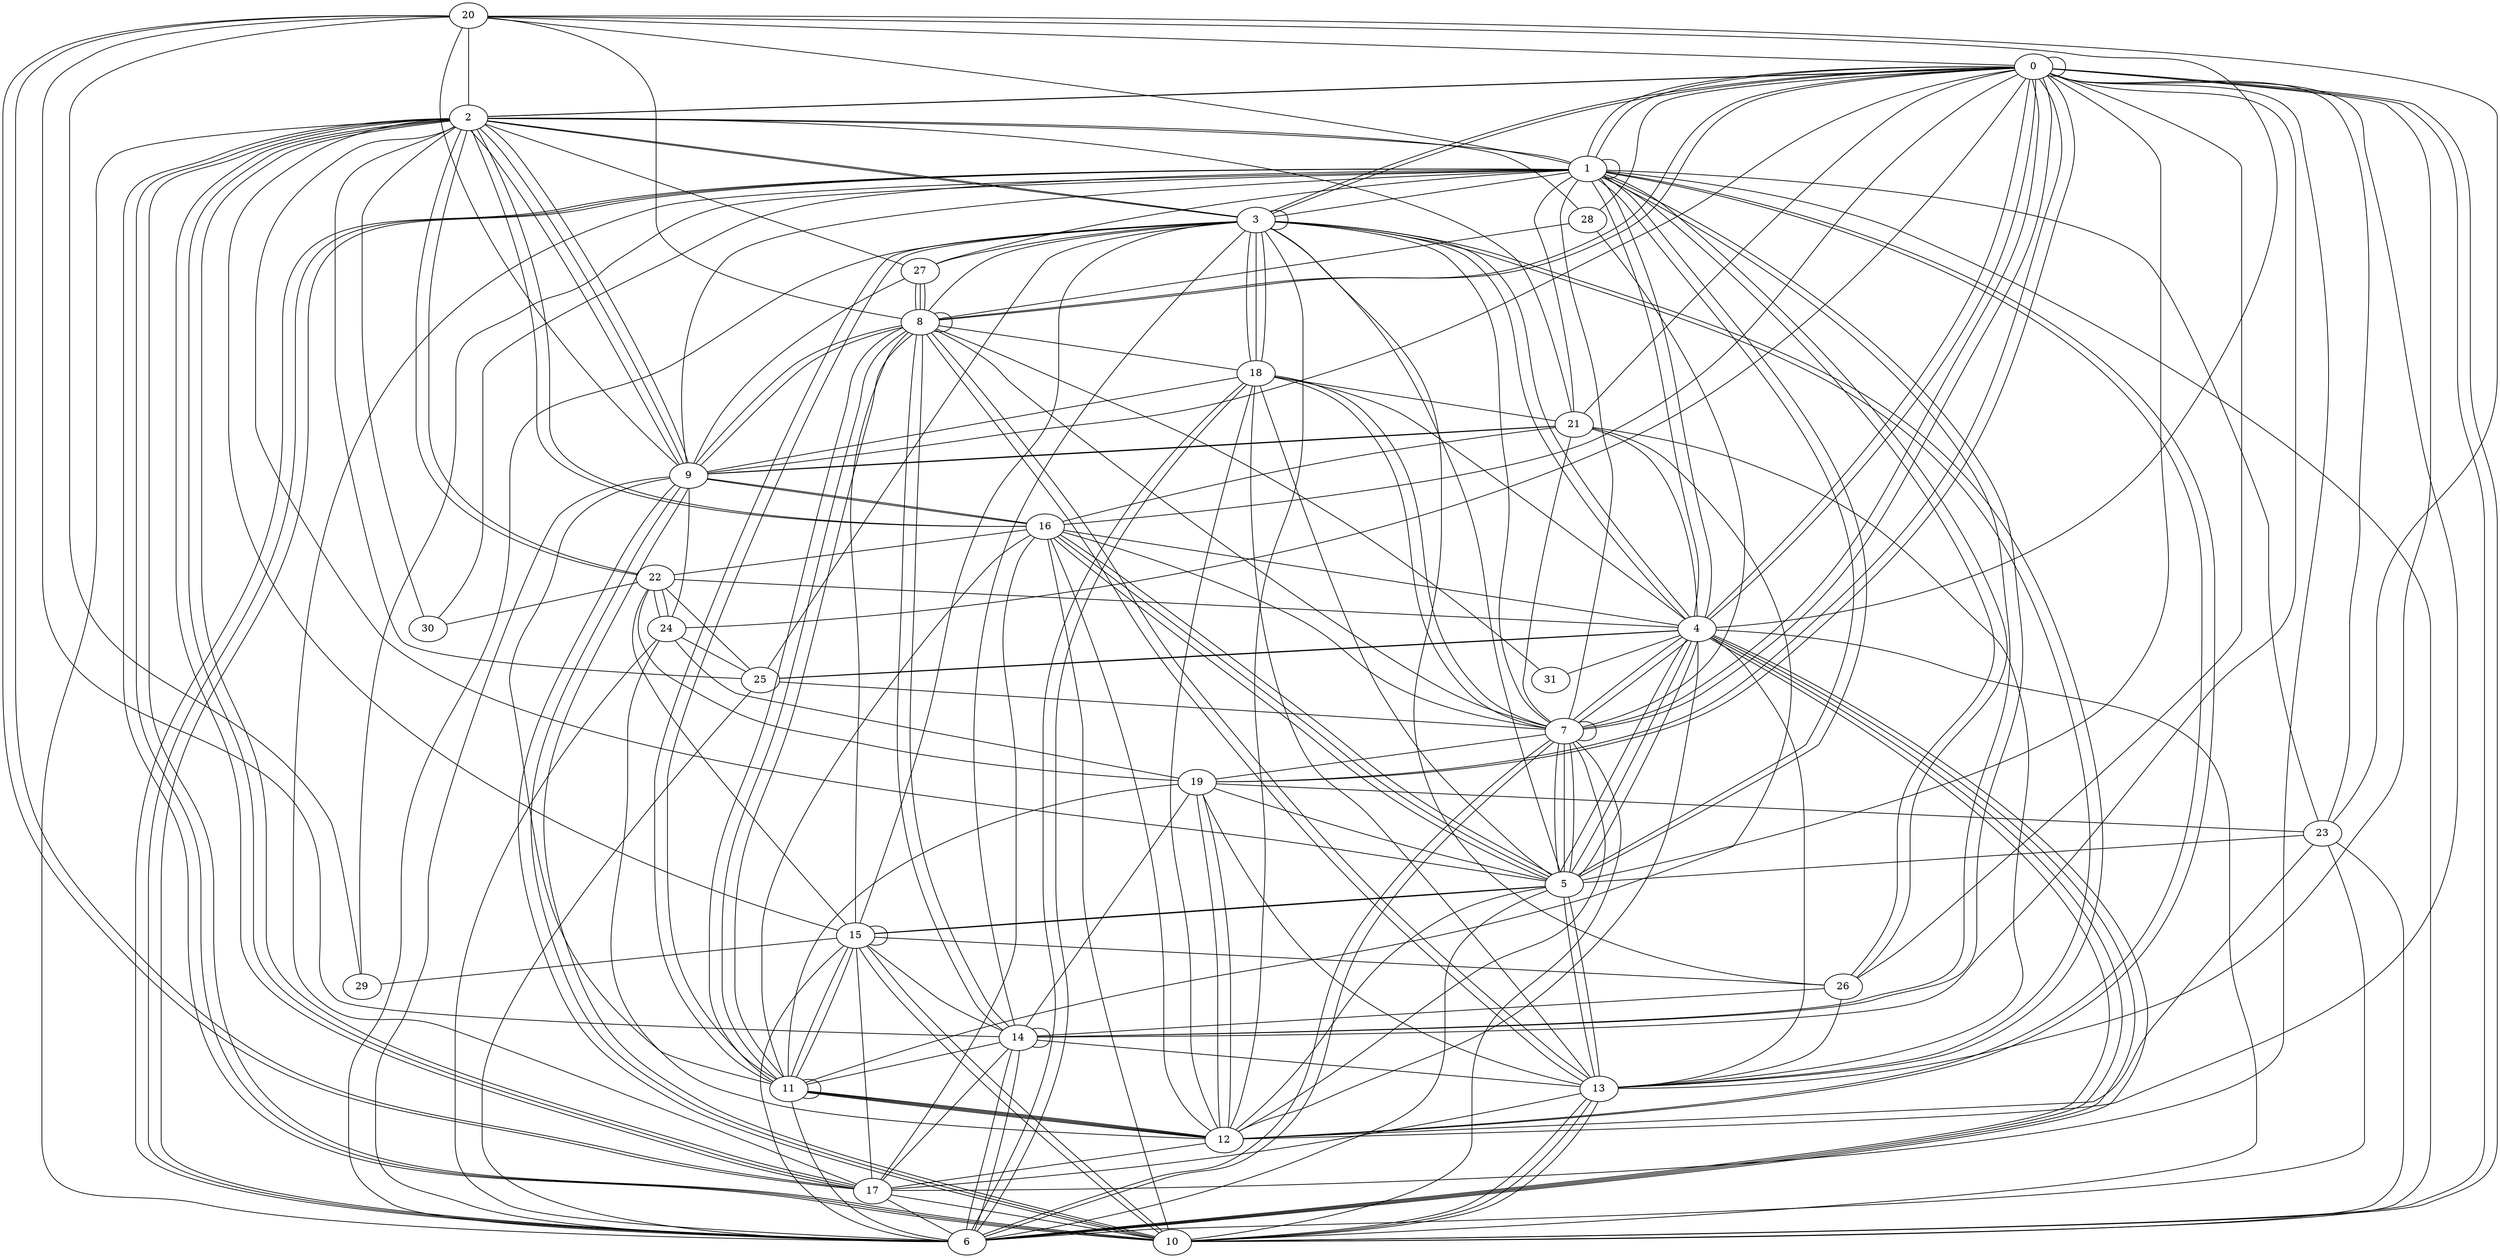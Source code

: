 graph G {
0;
1;
2;
3;
4;
5;
6;
7;
8;
9;
10;
11;
12;
13;
14;
15;
16;
17;
18;
19;
20;
21;
22;
23;
24;
25;
26;
27;
28;
29;
30;
31;
17--6 ;
0--3 ;
22--25 ;
5--7 ;
22--4 ;
18--3 ;
10--0 ;
22--24 ;
11--15 ;
17--1 ;
24--12 ;
12--3 ;
4--12 ;
20--2 ;
13--10 ;
20--4 ;
1--10 ;
21--13 ;
20--0 ;
23--5 ;
10--16 ;
27--8 ;
4--21 ;
13--10 ;
5--16 ;
3--5 ;
7--21 ;
15--8 ;
12--11 ;
3--8 ;
4--18 ;
13--10 ;
6--1 ;
26--14 ;
10--9 ;
29--1 ;
24--25 ;
7--1 ;
19--0 ;
6--1 ;
2--28 ;
4--0 ;
18--21 ;
19--12 ;
5--15 ;
16--0 ;
12--17 ;
13--3 ;
0--21 ;
4--31 ;
5--4 ;
6--25 ;
25--4 ;
5--19 ;
16--22 ;
16--17 ;
11--16 ;
17--14 ;
7--7 ;
7--8 ;
20--29 ;
1--14 ;
24--6 ;
0--26 ;
10--9 ;
1--0 ;
9--0 ;
18--3 ;
5--7 ;
2--0 ;
2--30 ;
2--6 ;
8--18 ;
25--3 ;
15--6 ;
2--10 ;
16--5 ;
3--26 ;
6--5 ;
7--18 ;
26--1 ;
2--9 ;
21--16 ;
17--10 ;
5--13 ;
27--1 ;
7--10 ;
8--0 ;
3--2 ;
11--12 ;
6--1 ;
9--16 ;
0--2 ;
4--3 ;
14--8 ;
4--13 ;
15--15 ;
4--5 ;
7--6 ;
19--0 ;
0--24 ;
9--8 ;
4--1 ;
5--1 ;
21--9 ;
27--8 ;
16--7 ;
2--9 ;
4--3 ;
1--23 ;
12--23 ;
20--14 ;
0--28 ;
28--8 ;
15--10 ;
19--23 ;
7--0 ;
20--17 ;
2--16 ;
5--16 ;
0--0 ;
20--8 ;
1--9 ;
5--0 ;
9--10 ;
4--6 ;
9--27 ;
2--27 ;
6--9 ;
7--3 ;
14--14 ;
6--14 ;
15--3 ;
26--13 ;
3--27 ;
17--2 ;
1--30 ;
9--11 ;
7--4 ;
7--4 ;
17--0 ;
15--5 ;
20--17 ;
8--9 ;
10--15 ;
6--4 ;
18--6 ;
9--21 ;
7--5 ;
3--3 ;
11--19 ;
8--8 ;
2--10 ;
23--6 ;
11--11 ;
1--3 ;
20--1 ;
11--12 ;
0--23 ;
3--2 ;
5--18 ;
2--1 ;
1--26 ;
11--21 ;
7--0 ;
8--11 ;
8--11 ;
15--29 ;
6--4 ;
24--19 ;
22--24 ;
8--27 ;
13--0 ;
10--4 ;
5--1 ;
13--18 ;
14--3 ;
5--2 ;
2--17 ;
12--11 ;
4--25 ;
11--6 ;
25--2 ;
1--21 ;
0--12 ;
11--3 ;
20--9 ;
8--11 ;
1--12 ;
5--13 ;
8--13 ;
8--14 ;
17--2 ;
14--6 ;
18--12 ;
24--9 ;
22--30 ;
3--6 ;
22--15 ;
4--6 ;
11--15 ;
0--14 ;
7--18 ;
15--26 ;
14--15 ;
4--1 ;
0--3 ;
5--12 ;
18--6 ;
2--16 ;
8--0 ;
2--9 ;
14--13 ;
1--1 ;
19--13 ;
23--10 ;
2--10 ;
13--17 ;
1--14 ;
0--10 ;
7--12 ;
2--21 ;
31--8 ;
1--0 ;
16--9 ;
18--3 ;
22--2 ;
14--11 ;
13--8 ;
12--19 ;
2--22 ;
13--3 ;
28--7 ;
25--7 ;
12--1 ;
4--0 ;
4--16 ;
9--18 ;
16--12 ;
6--7 ;
11--3 ;
15--2 ;
19--22 ;
20--23 ;
7--19 ;
14--19 ;
5--4 ;
15--17 ;
}
